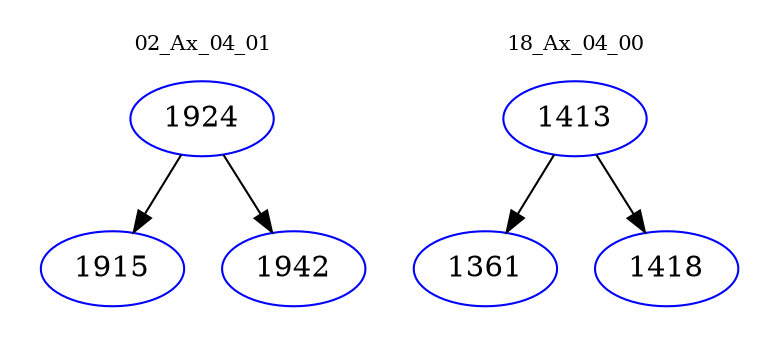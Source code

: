 digraph{
subgraph cluster_0 {
color = white
label = "02_Ax_04_01";
fontsize=10;
T0_1924 [label="1924", color="blue"]
T0_1924 -> T0_1915 [color="black"]
T0_1915 [label="1915", color="blue"]
T0_1924 -> T0_1942 [color="black"]
T0_1942 [label="1942", color="blue"]
}
subgraph cluster_1 {
color = white
label = "18_Ax_04_00";
fontsize=10;
T1_1413 [label="1413", color="blue"]
T1_1413 -> T1_1361 [color="black"]
T1_1361 [label="1361", color="blue"]
T1_1413 -> T1_1418 [color="black"]
T1_1418 [label="1418", color="blue"]
}
}
